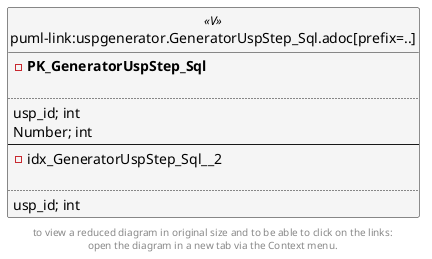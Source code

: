 @startuml
left to right direction
'top to bottom direction
hide circle
'avoide "." issues:
set namespaceSeparator none


skinparam class {
  BackgroundColor White
  BackgroundColor<<FN>> Yellow
  BackgroundColor<<FS>> Yellow
  BackgroundColor<<FT>> LightGray
  BackgroundColor<<IF>> Yellow
  BackgroundColor<<IS>> Yellow
  BackgroundColor<<P>> Aqua
  BackgroundColor<<PC>> Aqua
  BackgroundColor<<SN>> Yellow
  BackgroundColor<<SO>> SlateBlue
  BackgroundColor<<TF>> LightGray
  BackgroundColor<<TR>> Tomato
  BackgroundColor<<U>> White
  BackgroundColor<<V>> WhiteSmoke
  BackgroundColor<<X>> Aqua
}


entity "puml-link:uspgenerator.GeneratorUspStep_Sql.adoc[prefix=..]" as uspgenerator.GeneratorUspStep_Sql << V >> {
- **PK_GeneratorUspStep_Sql**

..
usp_id; int
Number; int
--
- idx_GeneratorUspStep_Sql__2

..
usp_id; int
}


footer
to view a reduced diagram in original size and to be able to click on the links:
open the diagram in a new tab via the Context menu.
end footer

@enduml

